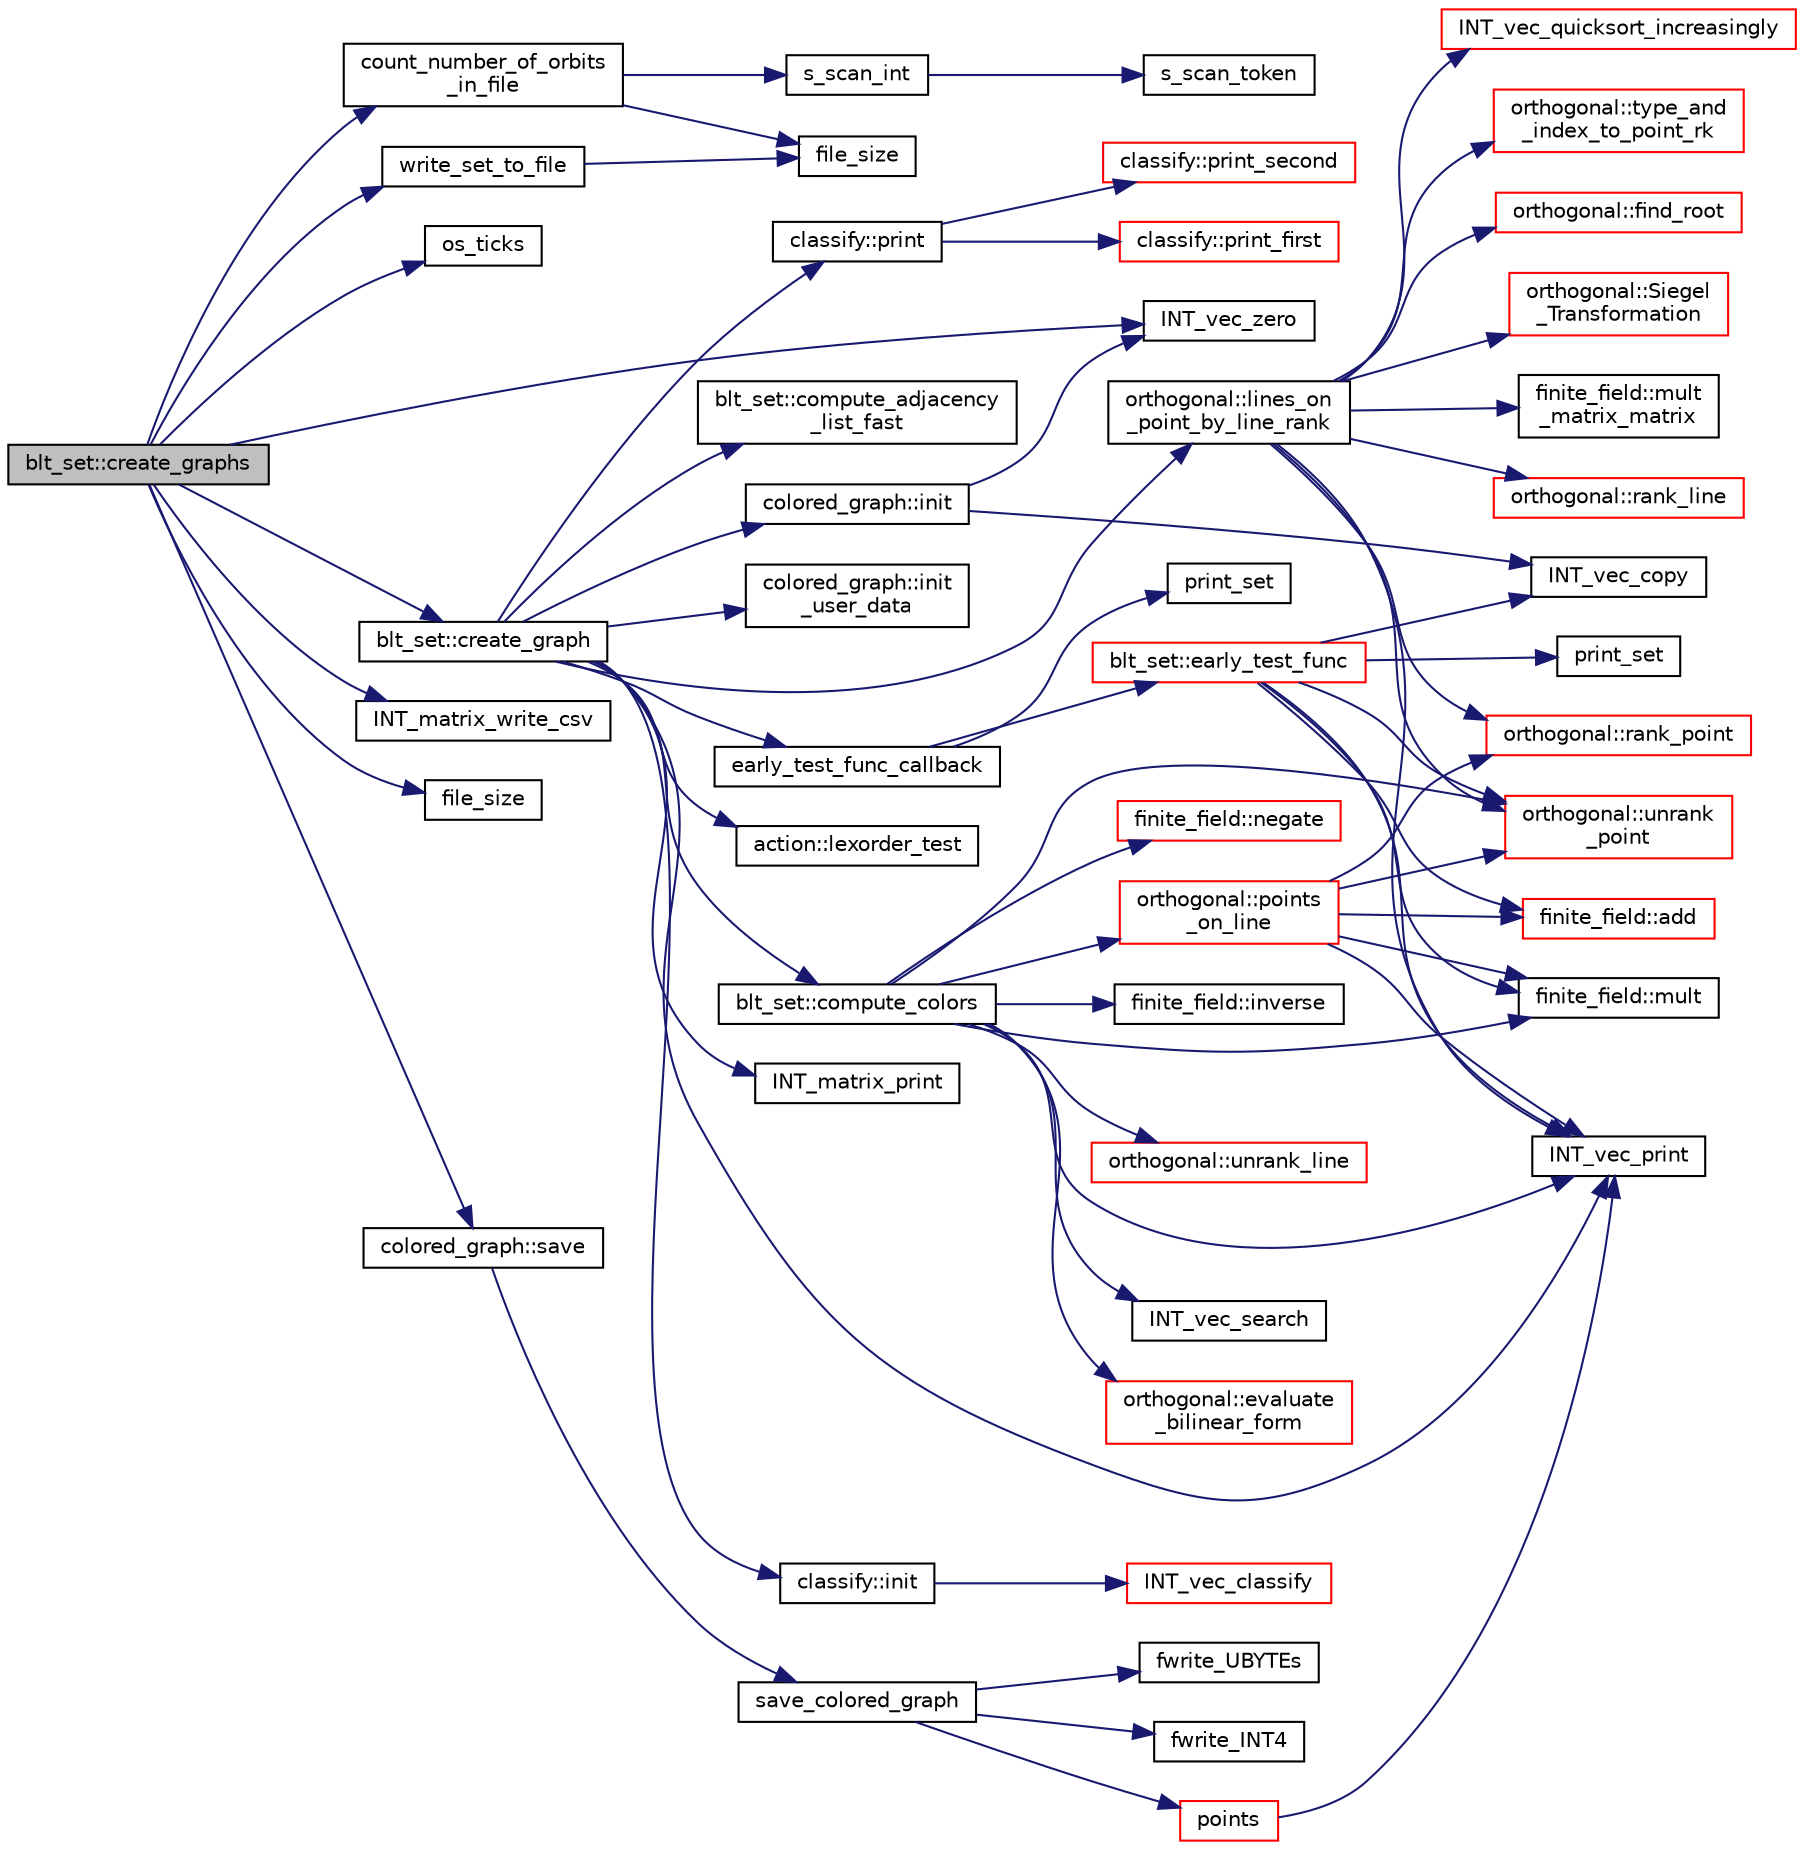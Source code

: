 digraph "blt_set::create_graphs"
{
  edge [fontname="Helvetica",fontsize="10",labelfontname="Helvetica",labelfontsize="10"];
  node [fontname="Helvetica",fontsize="10",shape=record];
  rankdir="LR";
  Node485 [label="blt_set::create_graphs",height=0.2,width=0.4,color="black", fillcolor="grey75", style="filled", fontcolor="black"];
  Node485 -> Node486 [color="midnightblue",fontsize="10",style="solid",fontname="Helvetica"];
  Node486 [label="count_number_of_orbits\l_in_file",height=0.2,width=0.4,color="black", fillcolor="white", style="filled",URL="$d5/db4/io__and__os_8h.html#a03fc77fe7369425fbd18f3fa587f1af5"];
  Node486 -> Node487 [color="midnightblue",fontsize="10",style="solid",fontname="Helvetica"];
  Node487 [label="file_size",height=0.2,width=0.4,color="black", fillcolor="white", style="filled",URL="$d4/d74/util_8_c.html#a5c37cf5785204b6e9adf647dc14d0e50"];
  Node486 -> Node488 [color="midnightblue",fontsize="10",style="solid",fontname="Helvetica"];
  Node488 [label="s_scan_int",height=0.2,width=0.4,color="black", fillcolor="white", style="filled",URL="$d4/d74/util_8_c.html#ab43cab8ae063700a2fc82113b69eea5f"];
  Node488 -> Node489 [color="midnightblue",fontsize="10",style="solid",fontname="Helvetica"];
  Node489 [label="s_scan_token",height=0.2,width=0.4,color="black", fillcolor="white", style="filled",URL="$d4/d74/util_8_c.html#a8d1a4ad92d09138f7a1a7e389469ed45"];
  Node485 -> Node490 [color="midnightblue",fontsize="10",style="solid",fontname="Helvetica"];
  Node490 [label="INT_vec_zero",height=0.2,width=0.4,color="black", fillcolor="white", style="filled",URL="$df/dbf/sajeeb_8_c.html#aa8c9c7977203577026080f546fe4980f"];
  Node485 -> Node491 [color="midnightblue",fontsize="10",style="solid",fontname="Helvetica"];
  Node491 [label="os_ticks",height=0.2,width=0.4,color="black", fillcolor="white", style="filled",URL="$d5/db4/io__and__os_8h.html#a3da6d2b09e35d569adb7101dffcb5224"];
  Node485 -> Node492 [color="midnightblue",fontsize="10",style="solid",fontname="Helvetica"];
  Node492 [label="blt_set::create_graph",height=0.2,width=0.4,color="black", fillcolor="white", style="filled",URL="$d1/d3d/classblt__set.html#ae92249ece99ffbc92e93e49cd5d5dccf"];
  Node492 -> Node493 [color="midnightblue",fontsize="10",style="solid",fontname="Helvetica"];
  Node493 [label="early_test_func_callback",height=0.2,width=0.4,color="black", fillcolor="white", style="filled",URL="$d0/dd1/blt_8h.html#ac5b3d559ae4a7f04c7623f93300574ea"];
  Node493 -> Node494 [color="midnightblue",fontsize="10",style="solid",fontname="Helvetica"];
  Node494 [label="print_set",height=0.2,width=0.4,color="black", fillcolor="white", style="filled",URL="$d1/d45/blt__set2_8_c.html#a8c1a5fc71aea7ff31d181f0103196a24"];
  Node493 -> Node495 [color="midnightblue",fontsize="10",style="solid",fontname="Helvetica"];
  Node495 [label="blt_set::early_test_func",height=0.2,width=0.4,color="red", fillcolor="white", style="filled",URL="$d1/d3d/classblt__set.html#ae13ce00db0bbbf0a157ee02a3aaea3c7"];
  Node495 -> Node496 [color="midnightblue",fontsize="10",style="solid",fontname="Helvetica"];
  Node496 [label="print_set",height=0.2,width=0.4,color="black", fillcolor="white", style="filled",URL="$d0/dd1/blt_8h.html#a8c1a5fc71aea7ff31d181f0103196a24"];
  Node495 -> Node497 [color="midnightblue",fontsize="10",style="solid",fontname="Helvetica"];
  Node497 [label="INT_vec_print",height=0.2,width=0.4,color="black", fillcolor="white", style="filled",URL="$df/dbf/sajeeb_8_c.html#a79a5901af0b47dd0d694109543c027fe"];
  Node495 -> Node498 [color="midnightblue",fontsize="10",style="solid",fontname="Helvetica"];
  Node498 [label="orthogonal::unrank\l_point",height=0.2,width=0.4,color="red", fillcolor="white", style="filled",URL="$d7/daa/classorthogonal.html#ab655117100f7c66c19817b84ac5ac0a0"];
  Node495 -> Node520 [color="midnightblue",fontsize="10",style="solid",fontname="Helvetica"];
  Node520 [label="finite_field::add",height=0.2,width=0.4,color="red", fillcolor="white", style="filled",URL="$df/d5a/classfinite__field.html#a8f12328a27500f3c7be0c849ebbc9d14"];
  Node495 -> Node523 [color="midnightblue",fontsize="10",style="solid",fontname="Helvetica"];
  Node523 [label="INT_vec_copy",height=0.2,width=0.4,color="black", fillcolor="white", style="filled",URL="$df/dbf/sajeeb_8_c.html#ac2d875e27e009af6ec04d17254d11075"];
  Node495 -> Node524 [color="midnightblue",fontsize="10",style="solid",fontname="Helvetica"];
  Node524 [label="finite_field::mult",height=0.2,width=0.4,color="black", fillcolor="white", style="filled",URL="$df/d5a/classfinite__field.html#a24fb5917aa6d4d656fd855b7f44a13b0"];
  Node492 -> Node497 [color="midnightblue",fontsize="10",style="solid",fontname="Helvetica"];
  Node492 -> Node527 [color="midnightblue",fontsize="10",style="solid",fontname="Helvetica"];
  Node527 [label="action::lexorder_test",height=0.2,width=0.4,color="black", fillcolor="white", style="filled",URL="$d2/d86/classaction.html#a9ff38f81bf4d9e0d3dcb681eb8aa1998"];
  Node492 -> Node528 [color="midnightblue",fontsize="10",style="solid",fontname="Helvetica"];
  Node528 [label="orthogonal::lines_on\l_point_by_line_rank",height=0.2,width=0.4,color="black", fillcolor="white", style="filled",URL="$d7/daa/classorthogonal.html#adc21874b6da3cd3585c704994fb538aa"];
  Node528 -> Node529 [color="midnightblue",fontsize="10",style="solid",fontname="Helvetica"];
  Node529 [label="orthogonal::type_and\l_index_to_point_rk",height=0.2,width=0.4,color="red", fillcolor="white", style="filled",URL="$d7/daa/classorthogonal.html#a319ef460cdfe3247d336c3fb482901eb"];
  Node528 -> Node498 [color="midnightblue",fontsize="10",style="solid",fontname="Helvetica"];
  Node528 -> Node565 [color="midnightblue",fontsize="10",style="solid",fontname="Helvetica"];
  Node565 [label="orthogonal::find_root",height=0.2,width=0.4,color="red", fillcolor="white", style="filled",URL="$d7/daa/classorthogonal.html#a7cad6e763a1f49ab5e372a26f5cdf247"];
  Node528 -> Node570 [color="midnightblue",fontsize="10",style="solid",fontname="Helvetica"];
  Node570 [label="orthogonal::Siegel\l_Transformation",height=0.2,width=0.4,color="red", fillcolor="white", style="filled",URL="$d7/daa/classorthogonal.html#a27258e68c99323ac8de66fedbe565a3d"];
  Node528 -> Node579 [color="midnightblue",fontsize="10",style="solid",fontname="Helvetica"];
  Node579 [label="finite_field::mult\l_matrix_matrix",height=0.2,width=0.4,color="black", fillcolor="white", style="filled",URL="$df/d5a/classfinite__field.html#a5e28706b815838d0ec34de1fa74bc3c4"];
  Node528 -> Node532 [color="midnightblue",fontsize="10",style="solid",fontname="Helvetica"];
  Node532 [label="orthogonal::rank_point",height=0.2,width=0.4,color="red", fillcolor="white", style="filled",URL="$d7/daa/classorthogonal.html#adb4f1528590a804b3c011a68c9ebf655"];
  Node528 -> Node592 [color="midnightblue",fontsize="10",style="solid",fontname="Helvetica"];
  Node592 [label="orthogonal::rank_line",height=0.2,width=0.4,color="red", fillcolor="white", style="filled",URL="$d7/daa/classorthogonal.html#a5e1b5a3eb76840f425e71f25dabcd470"];
  Node528 -> Node669 [color="midnightblue",fontsize="10",style="solid",fontname="Helvetica"];
  Node669 [label="INT_vec_quicksort_increasingly",height=0.2,width=0.4,color="red", fillcolor="white", style="filled",URL="$d5/de2/foundations_2data__structures_2data__structures_8h.html#a31ccee746bc644f58816c67bc3a0e237"];
  Node528 -> Node497 [color="midnightblue",fontsize="10",style="solid",fontname="Helvetica"];
  Node492 -> Node672 [color="midnightblue",fontsize="10",style="solid",fontname="Helvetica"];
  Node672 [label="INT_matrix_print",height=0.2,width=0.4,color="black", fillcolor="white", style="filled",URL="$d5/db4/io__and__os_8h.html#afd4180a24bef3a2b584668a4eaf607ff"];
  Node492 -> Node673 [color="midnightblue",fontsize="10",style="solid",fontname="Helvetica"];
  Node673 [label="blt_set::compute_colors",height=0.2,width=0.4,color="black", fillcolor="white", style="filled",URL="$d1/d3d/classblt__set.html#a6629b3a1a50c0f2736034abaea6f7d63"];
  Node673 -> Node674 [color="midnightblue",fontsize="10",style="solid",fontname="Helvetica"];
  Node674 [label="orthogonal::unrank_line",height=0.2,width=0.4,color="red", fillcolor="white", style="filled",URL="$d7/daa/classorthogonal.html#a27fec576f6e11b80dd4503fa3cf7611e"];
  Node673 -> Node498 [color="midnightblue",fontsize="10",style="solid",fontname="Helvetica"];
  Node673 -> Node497 [color="midnightblue",fontsize="10",style="solid",fontname="Helvetica"];
  Node673 -> Node703 [color="midnightblue",fontsize="10",style="solid",fontname="Helvetica"];
  Node703 [label="orthogonal::points\l_on_line",height=0.2,width=0.4,color="red", fillcolor="white", style="filled",URL="$d7/daa/classorthogonal.html#afe1cc564902cc557d4d4d2ff85ee6839"];
  Node703 -> Node498 [color="midnightblue",fontsize="10",style="solid",fontname="Helvetica"];
  Node703 -> Node497 [color="midnightblue",fontsize="10",style="solid",fontname="Helvetica"];
  Node703 -> Node524 [color="midnightblue",fontsize="10",style="solid",fontname="Helvetica"];
  Node703 -> Node520 [color="midnightblue",fontsize="10",style="solid",fontname="Helvetica"];
  Node703 -> Node532 [color="midnightblue",fontsize="10",style="solid",fontname="Helvetica"];
  Node673 -> Node538 [color="midnightblue",fontsize="10",style="solid",fontname="Helvetica"];
  Node538 [label="INT_vec_search",height=0.2,width=0.4,color="black", fillcolor="white", style="filled",URL="$d5/de2/foundations_2data__structures_2data__structures_8h.html#ad103ef2316a1f671bdb68fd9cd9ba945"];
  Node673 -> Node574 [color="midnightblue",fontsize="10",style="solid",fontname="Helvetica"];
  Node574 [label="orthogonal::evaluate\l_bilinear_form",height=0.2,width=0.4,color="red", fillcolor="white", style="filled",URL="$d7/daa/classorthogonal.html#a1cb22ce04ab60e22852f610ec3fe5c98"];
  Node673 -> Node524 [color="midnightblue",fontsize="10",style="solid",fontname="Helvetica"];
  Node673 -> Node563 [color="midnightblue",fontsize="10",style="solid",fontname="Helvetica"];
  Node563 [label="finite_field::negate",height=0.2,width=0.4,color="red", fillcolor="white", style="filled",URL="$df/d5a/classfinite__field.html#aa9d798298f25d4a9262b5bc5f1733e31"];
  Node673 -> Node555 [color="midnightblue",fontsize="10",style="solid",fontname="Helvetica"];
  Node555 [label="finite_field::inverse",height=0.2,width=0.4,color="black", fillcolor="white", style="filled",URL="$df/d5a/classfinite__field.html#a69f2a12c01e70b7ce2d115c5221c9cdd"];
  Node492 -> Node705 [color="midnightblue",fontsize="10",style="solid",fontname="Helvetica"];
  Node705 [label="classify::init",height=0.2,width=0.4,color="black", fillcolor="white", style="filled",URL="$d9/d43/classclassify.html#afc24c64267d646d1f83ea39a7c66bde3"];
  Node705 -> Node706 [color="midnightblue",fontsize="10",style="solid",fontname="Helvetica"];
  Node706 [label="INT_vec_classify",height=0.2,width=0.4,color="red", fillcolor="white", style="filled",URL="$d5/de2/foundations_2data__structures_2data__structures_8h.html#ad4176bee048e4f036f8b9d6dd986e0f9"];
  Node492 -> Node718 [color="midnightblue",fontsize="10",style="solid",fontname="Helvetica"];
  Node718 [label="classify::print",height=0.2,width=0.4,color="black", fillcolor="white", style="filled",URL="$d9/d43/classclassify.html#a56d1941250d46f68a41566aac4331bc1"];
  Node718 -> Node719 [color="midnightblue",fontsize="10",style="solid",fontname="Helvetica"];
  Node719 [label="classify::print_second",height=0.2,width=0.4,color="red", fillcolor="white", style="filled",URL="$d9/d43/classclassify.html#aec34d8d2847195bb8439d726211fee00"];
  Node718 -> Node722 [color="midnightblue",fontsize="10",style="solid",fontname="Helvetica"];
  Node722 [label="classify::print_first",height=0.2,width=0.4,color="red", fillcolor="white", style="filled",URL="$d9/d43/classclassify.html#aaedd26ac3ddbd0099743eb4b47a8949e"];
  Node492 -> Node723 [color="midnightblue",fontsize="10",style="solid",fontname="Helvetica"];
  Node723 [label="blt_set::compute_adjacency\l_list_fast",height=0.2,width=0.4,color="black", fillcolor="white", style="filled",URL="$d1/d3d/classblt__set.html#a55487fb1d0a4af469511d2167a9baf37"];
  Node492 -> Node724 [color="midnightblue",fontsize="10",style="solid",fontname="Helvetica"];
  Node724 [label="colored_graph::init",height=0.2,width=0.4,color="black", fillcolor="white", style="filled",URL="$dc/de2/classcolored__graph.html#a4b917cdc9c6203a5a750c321e791bc7d"];
  Node724 -> Node523 [color="midnightblue",fontsize="10",style="solid",fontname="Helvetica"];
  Node724 -> Node490 [color="midnightblue",fontsize="10",style="solid",fontname="Helvetica"];
  Node492 -> Node725 [color="midnightblue",fontsize="10",style="solid",fontname="Helvetica"];
  Node725 [label="colored_graph::init\l_user_data",height=0.2,width=0.4,color="black", fillcolor="white", style="filled",URL="$dc/de2/classcolored__graph.html#a9b5e52110265b750e709d8b84ba03d8f"];
  Node485 -> Node726 [color="midnightblue",fontsize="10",style="solid",fontname="Helvetica"];
  Node726 [label="colored_graph::save",height=0.2,width=0.4,color="black", fillcolor="white", style="filled",URL="$dc/de2/classcolored__graph.html#a562912fb7464addacd865057a1a48f75"];
  Node726 -> Node727 [color="midnightblue",fontsize="10",style="solid",fontname="Helvetica"];
  Node727 [label="save_colored_graph",height=0.2,width=0.4,color="black", fillcolor="white", style="filled",URL="$da/da9/galois__global_8_c.html#a1f2e1a9df5b1f9af96c9c1e08fbc98c7"];
  Node727 -> Node728 [color="midnightblue",fontsize="10",style="solid",fontname="Helvetica"];
  Node728 [label="fwrite_INT4",height=0.2,width=0.4,color="black", fillcolor="white", style="filled",URL="$df/dbf/sajeeb_8_c.html#a2e1091b3187c01029a1a1453ce9e8639"];
  Node727 -> Node729 [color="midnightblue",fontsize="10",style="solid",fontname="Helvetica"];
  Node729 [label="points",height=0.2,width=0.4,color="red", fillcolor="white", style="filled",URL="$d7/d83/points_8_c.html#a8a498513b4415e1a4628a70fb6b26817"];
  Node729 -> Node497 [color="midnightblue",fontsize="10",style="solid",fontname="Helvetica"];
  Node727 -> Node734 [color="midnightblue",fontsize="10",style="solid",fontname="Helvetica"];
  Node734 [label="fwrite_UBYTEs",height=0.2,width=0.4,color="black", fillcolor="white", style="filled",URL="$df/dbf/sajeeb_8_c.html#a3097dee262bebe614d11c8fc47e414d3"];
  Node485 -> Node735 [color="midnightblue",fontsize="10",style="solid",fontname="Helvetica"];
  Node735 [label="INT_matrix_write_csv",height=0.2,width=0.4,color="black", fillcolor="white", style="filled",URL="$d5/db4/io__and__os_8h.html#a57604af509e1d43e918fd38e5f4ee96f"];
  Node485 -> Node736 [color="midnightblue",fontsize="10",style="solid",fontname="Helvetica"];
  Node736 [label="file_size",height=0.2,width=0.4,color="black", fillcolor="white", style="filled",URL="$df/dbf/sajeeb_8_c.html#a5c37cf5785204b6e9adf647dc14d0e50"];
  Node485 -> Node737 [color="midnightblue",fontsize="10",style="solid",fontname="Helvetica"];
  Node737 [label="write_set_to_file",height=0.2,width=0.4,color="black", fillcolor="white", style="filled",URL="$d5/db4/io__and__os_8h.html#a3d2767f53fed9a2dacf580e0b2d4b961"];
  Node737 -> Node487 [color="midnightblue",fontsize="10",style="solid",fontname="Helvetica"];
}
